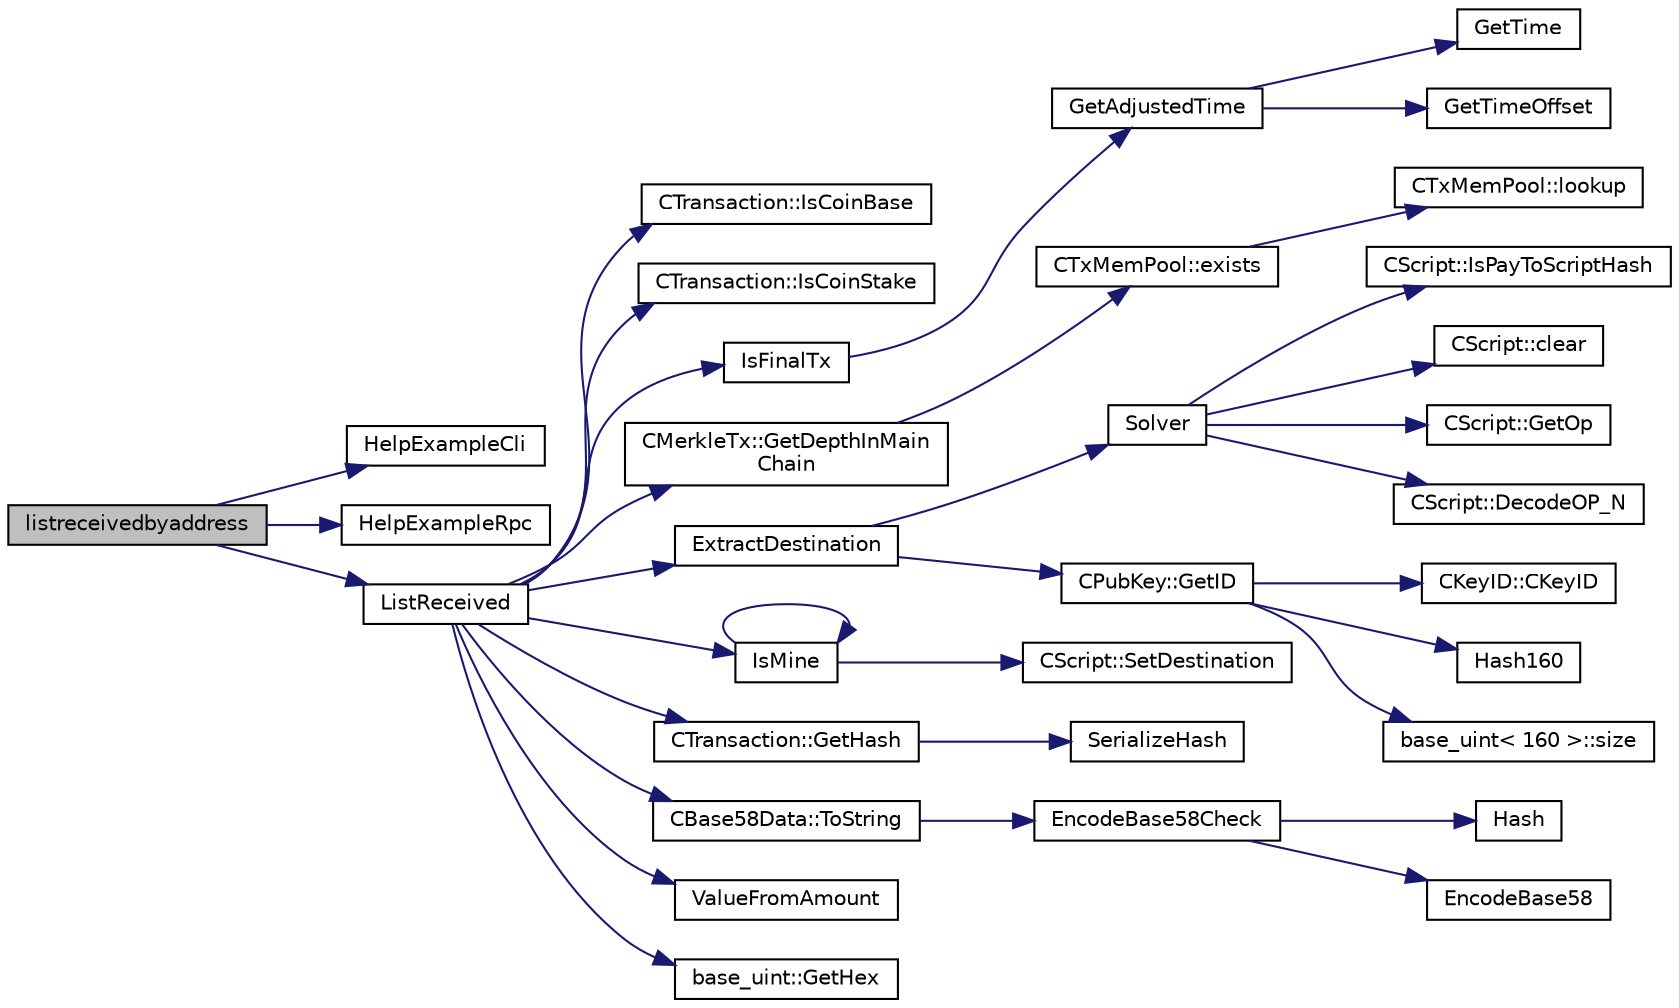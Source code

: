 digraph "listreceivedbyaddress"
{
  edge [fontname="Helvetica",fontsize="10",labelfontname="Helvetica",labelfontsize="10"];
  node [fontname="Helvetica",fontsize="10",shape=record];
  rankdir="LR";
  Node608 [label="listreceivedbyaddress",height=0.2,width=0.4,color="black", fillcolor="grey75", style="filled", fontcolor="black"];
  Node608 -> Node609 [color="midnightblue",fontsize="10",style="solid",fontname="Helvetica"];
  Node609 [label="HelpExampleCli",height=0.2,width=0.4,color="black", fillcolor="white", style="filled",URL="$d6/d76/rpcserver_8cpp.html#ac01ac6eab5467567ed0da106814e04ec"];
  Node608 -> Node610 [color="midnightblue",fontsize="10",style="solid",fontname="Helvetica"];
  Node610 [label="HelpExampleRpc",height=0.2,width=0.4,color="black", fillcolor="white", style="filled",URL="$d6/d76/rpcserver_8cpp.html#a06ea60e24e5a1053a14a11b1009bf9ef"];
  Node608 -> Node611 [color="midnightblue",fontsize="10",style="solid",fontname="Helvetica"];
  Node611 [label="ListReceived",height=0.2,width=0.4,color="black", fillcolor="white", style="filled",URL="$df/d1d/rpcwallet_8cpp.html#a0cc958f67a8d6d0002cb4fee19eddb5c"];
  Node611 -> Node612 [color="midnightblue",fontsize="10",style="solid",fontname="Helvetica"];
  Node612 [label="CTransaction::IsCoinBase",height=0.2,width=0.4,color="black", fillcolor="white", style="filled",URL="$df/d43/class_c_transaction.html#a96256e8ac1bf79ad9c057e48c41132dd"];
  Node611 -> Node613 [color="midnightblue",fontsize="10",style="solid",fontname="Helvetica"];
  Node613 [label="CTransaction::IsCoinStake",height=0.2,width=0.4,color="black", fillcolor="white", style="filled",URL="$df/d43/class_c_transaction.html#ace4278a41a296d40dcf5fb2b9cf007ec"];
  Node611 -> Node614 [color="midnightblue",fontsize="10",style="solid",fontname="Helvetica"];
  Node614 [label="IsFinalTx",height=0.2,width=0.4,color="black", fillcolor="white", style="filled",URL="$df/d0a/main_8cpp.html#adc332cd7ac94e639bb4239618341be19"];
  Node614 -> Node615 [color="midnightblue",fontsize="10",style="solid",fontname="Helvetica"];
  Node615 [label="GetAdjustedTime",height=0.2,width=0.4,color="black", fillcolor="white", style="filled",URL="$df/d2d/util_8cpp.html#a09f81b9c7650f898cf3cf305b87547e6"];
  Node615 -> Node616 [color="midnightblue",fontsize="10",style="solid",fontname="Helvetica"];
  Node616 [label="GetTime",height=0.2,width=0.4,color="black", fillcolor="white", style="filled",URL="$df/d2d/util_8cpp.html#a46fac5fba8ba905b5f9acb364f5d8c6f"];
  Node615 -> Node617 [color="midnightblue",fontsize="10",style="solid",fontname="Helvetica"];
  Node617 [label="GetTimeOffset",height=0.2,width=0.4,color="black", fillcolor="white", style="filled",URL="$df/d2d/util_8cpp.html#a50ca5344c75631267633f15cfe5e983e"];
  Node611 -> Node618 [color="midnightblue",fontsize="10",style="solid",fontname="Helvetica"];
  Node618 [label="CMerkleTx::GetDepthInMain\lChain",height=0.2,width=0.4,color="black", fillcolor="white", style="filled",URL="$d1/dff/class_c_merkle_tx.html#a887a9f1a0b7fc64b43e42cec76b38ef9"];
  Node618 -> Node619 [color="midnightblue",fontsize="10",style="solid",fontname="Helvetica"];
  Node619 [label="CTxMemPool::exists",height=0.2,width=0.4,color="black", fillcolor="white", style="filled",URL="$db/d98/class_c_tx_mem_pool.html#a8b7a13b5289ab839d4460f41a7da9789"];
  Node619 -> Node620 [color="midnightblue",fontsize="10",style="solid",fontname="Helvetica"];
  Node620 [label="CTxMemPool::lookup",height=0.2,width=0.4,color="black", fillcolor="white", style="filled",URL="$db/d98/class_c_tx_mem_pool.html#ad6d9966cdeb4b6586f7186e709b4e77e"];
  Node611 -> Node621 [color="midnightblue",fontsize="10",style="solid",fontname="Helvetica"];
  Node621 [label="ExtractDestination",height=0.2,width=0.4,color="black", fillcolor="white", style="filled",URL="$dd/d0f/script_8cpp.html#a951f7e601746ae076afdf3169ecca2fc"];
  Node621 -> Node622 [color="midnightblue",fontsize="10",style="solid",fontname="Helvetica"];
  Node622 [label="Solver",height=0.2,width=0.4,color="black", fillcolor="white", style="filled",URL="$dd/d0f/script_8cpp.html#a6ee6be50bff44464e905680c6fcee6dc"];
  Node622 -> Node623 [color="midnightblue",fontsize="10",style="solid",fontname="Helvetica"];
  Node623 [label="CScript::IsPayToScriptHash",height=0.2,width=0.4,color="black", fillcolor="white", style="filled",URL="$d9/d4b/class_c_script.html#a0c3729c606d318923dc06f95d85a0971"];
  Node622 -> Node624 [color="midnightblue",fontsize="10",style="solid",fontname="Helvetica"];
  Node624 [label="CScript::clear",height=0.2,width=0.4,color="black", fillcolor="white", style="filled",URL="$d9/d4b/class_c_script.html#a7b2baf842621f07c4939408acf63377c"];
  Node622 -> Node625 [color="midnightblue",fontsize="10",style="solid",fontname="Helvetica"];
  Node625 [label="CScript::GetOp",height=0.2,width=0.4,color="black", fillcolor="white", style="filled",URL="$d9/d4b/class_c_script.html#a94635ed93d8d244ec3acfa83f9ecfe5f"];
  Node622 -> Node626 [color="midnightblue",fontsize="10",style="solid",fontname="Helvetica"];
  Node626 [label="CScript::DecodeOP_N",height=0.2,width=0.4,color="black", fillcolor="white", style="filled",URL="$d9/d4b/class_c_script.html#a7f975fca06b3e9a17da8ba23c7647e2e"];
  Node621 -> Node627 [color="midnightblue",fontsize="10",style="solid",fontname="Helvetica"];
  Node627 [label="CPubKey::GetID",height=0.2,width=0.4,color="black", fillcolor="white", style="filled",URL="$da/d4e/class_c_pub_key.html#a2675f7e6f72eff68e7a5227289feb021"];
  Node627 -> Node628 [color="midnightblue",fontsize="10",style="solid",fontname="Helvetica"];
  Node628 [label="CKeyID::CKeyID",height=0.2,width=0.4,color="black", fillcolor="white", style="filled",URL="$dd/d88/class_c_key_i_d.html#a01dbd3c37820a2ffe89d106c6a7cf53d"];
  Node627 -> Node629 [color="midnightblue",fontsize="10",style="solid",fontname="Helvetica"];
  Node629 [label="Hash160",height=0.2,width=0.4,color="black", fillcolor="white", style="filled",URL="$db/dfb/hash_8h.html#a4490f70ddae16e9e48460a0416a48a6b"];
  Node627 -> Node630 [color="midnightblue",fontsize="10",style="solid",fontname="Helvetica"];
  Node630 [label="base_uint\< 160 \>::size",height=0.2,width=0.4,color="black", fillcolor="white", style="filled",URL="$da/df7/classbase__uint.html#a1f49b034e686269601ea89b0319b8004"];
  Node611 -> Node631 [color="midnightblue",fontsize="10",style="solid",fontname="Helvetica"];
  Node631 [label="IsMine",height=0.2,width=0.4,color="black", fillcolor="white", style="filled",URL="$dd/d0f/script_8cpp.html#adc59cf67d903c1ba1ef225561b85bfce"];
  Node631 -> Node632 [color="midnightblue",fontsize="10",style="solid",fontname="Helvetica"];
  Node632 [label="CScript::SetDestination",height=0.2,width=0.4,color="black", fillcolor="white", style="filled",URL="$d9/d4b/class_c_script.html#ad1b5a9077241aa06116040c4f1b7c31e"];
  Node631 -> Node631 [color="midnightblue",fontsize="10",style="solid",fontname="Helvetica"];
  Node611 -> Node633 [color="midnightblue",fontsize="10",style="solid",fontname="Helvetica"];
  Node633 [label="CTransaction::GetHash",height=0.2,width=0.4,color="black", fillcolor="white", style="filled",URL="$df/d43/class_c_transaction.html#a0b46d80e82ca324e82c2ce3fc1492bfa"];
  Node633 -> Node634 [color="midnightblue",fontsize="10",style="solid",fontname="Helvetica"];
  Node634 [label="SerializeHash",height=0.2,width=0.4,color="black", fillcolor="white", style="filled",URL="$db/dfb/hash_8h.html#a6de694e43f17c62025c6883965b65e63"];
  Node611 -> Node635 [color="midnightblue",fontsize="10",style="solid",fontname="Helvetica"];
  Node635 [label="CBase58Data::ToString",height=0.2,width=0.4,color="black", fillcolor="white", style="filled",URL="$d2/d08/class_c_base58_data.html#a7dc91af403ca02694b3247b15604e220"];
  Node635 -> Node636 [color="midnightblue",fontsize="10",style="solid",fontname="Helvetica"];
  Node636 [label="EncodeBase58Check",height=0.2,width=0.4,color="black", fillcolor="white", style="filled",URL="$db/d9c/base58_8cpp.html#ace9a5807ee51604f33044339f073ec76",tooltip="Encode a byte vector into a base58-encoded string, including checksum. "];
  Node636 -> Node637 [color="midnightblue",fontsize="10",style="solid",fontname="Helvetica"];
  Node637 [label="Hash",height=0.2,width=0.4,color="black", fillcolor="white", style="filled",URL="$db/dfb/hash_8h.html#ab3f6c437460137530d86e09c2c102e99"];
  Node636 -> Node638 [color="midnightblue",fontsize="10",style="solid",fontname="Helvetica"];
  Node638 [label="EncodeBase58",height=0.2,width=0.4,color="black", fillcolor="white", style="filled",URL="$db/d9c/base58_8cpp.html#a8d6f0e9d5df175b4966dcede31dc90ad",tooltip="Encode a byte sequence as a base58-encoded string. "];
  Node611 -> Node639 [color="midnightblue",fontsize="10",style="solid",fontname="Helvetica"];
  Node639 [label="ValueFromAmount",height=0.2,width=0.4,color="black", fillcolor="white", style="filled",URL="$d6/d76/rpcserver_8cpp.html#a577ce17add6d7e837a6e0653f8c048a1"];
  Node611 -> Node640 [color="midnightblue",fontsize="10",style="solid",fontname="Helvetica"];
  Node640 [label="base_uint::GetHex",height=0.2,width=0.4,color="black", fillcolor="white", style="filled",URL="$da/df7/classbase__uint.html#ae5e7b7481de91ebead20eebd5d685441"];
}

